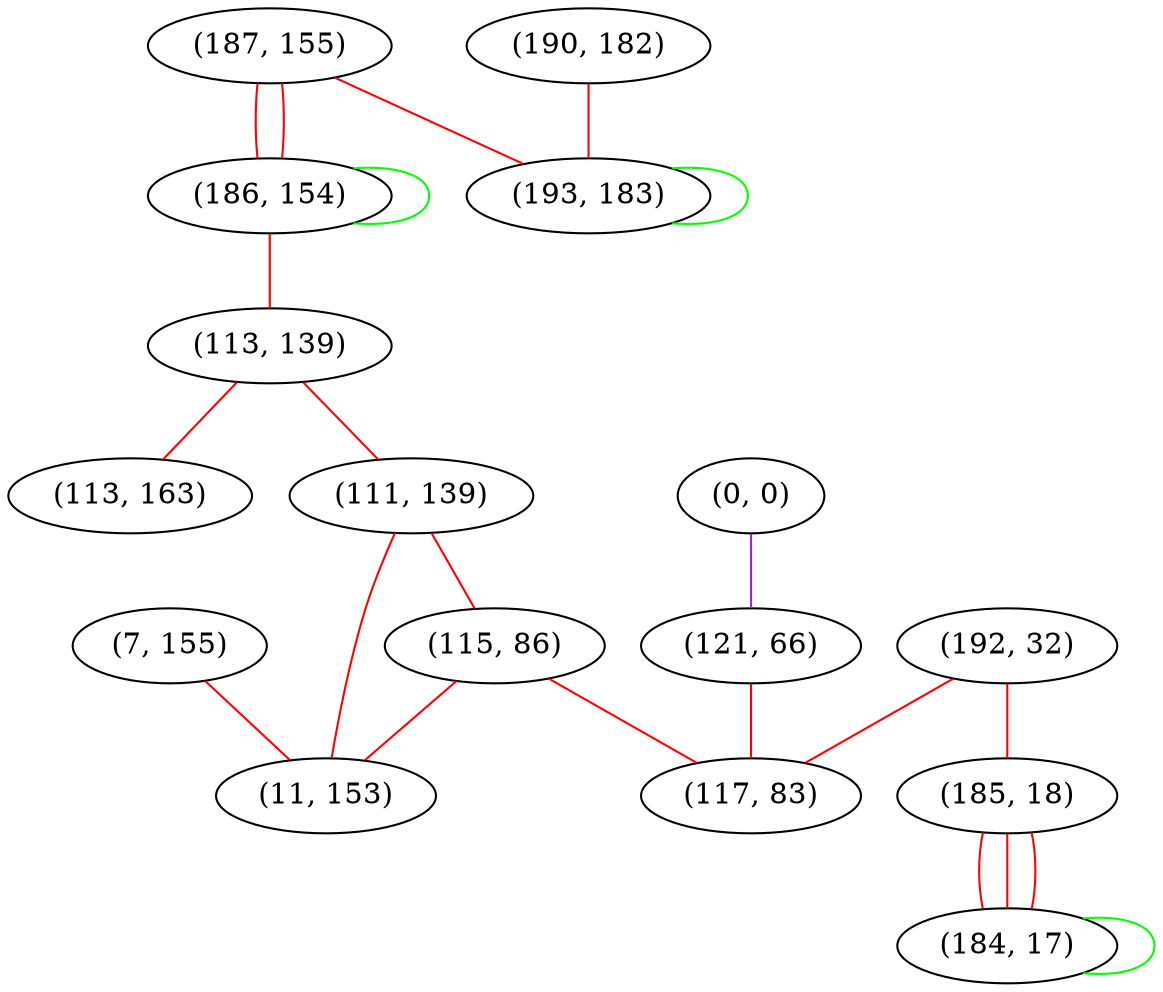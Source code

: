 graph "" {
"(192, 32)";
"(187, 155)";
"(186, 154)";
"(185, 18)";
"(7, 155)";
"(113, 139)";
"(184, 17)";
"(0, 0)";
"(190, 182)";
"(111, 139)";
"(113, 163)";
"(115, 86)";
"(193, 183)";
"(121, 66)";
"(11, 153)";
"(117, 83)";
"(192, 32)" -- "(185, 18)"  [color=red, key=0, weight=1];
"(192, 32)" -- "(117, 83)"  [color=red, key=0, weight=1];
"(187, 155)" -- "(193, 183)"  [color=red, key=0, weight=1];
"(187, 155)" -- "(186, 154)"  [color=red, key=0, weight=1];
"(187, 155)" -- "(186, 154)"  [color=red, key=1, weight=1];
"(186, 154)" -- "(113, 139)"  [color=red, key=0, weight=1];
"(186, 154)" -- "(186, 154)"  [color=green, key=0, weight=2];
"(185, 18)" -- "(184, 17)"  [color=red, key=0, weight=1];
"(185, 18)" -- "(184, 17)"  [color=red, key=1, weight=1];
"(185, 18)" -- "(184, 17)"  [color=red, key=2, weight=1];
"(7, 155)" -- "(11, 153)"  [color=red, key=0, weight=1];
"(113, 139)" -- "(111, 139)"  [color=red, key=0, weight=1];
"(113, 139)" -- "(113, 163)"  [color=red, key=0, weight=1];
"(184, 17)" -- "(184, 17)"  [color=green, key=0, weight=2];
"(0, 0)" -- "(121, 66)"  [color=purple, key=0, weight=4];
"(190, 182)" -- "(193, 183)"  [color=red, key=0, weight=1];
"(111, 139)" -- "(11, 153)"  [color=red, key=0, weight=1];
"(111, 139)" -- "(115, 86)"  [color=red, key=0, weight=1];
"(115, 86)" -- "(11, 153)"  [color=red, key=0, weight=1];
"(115, 86)" -- "(117, 83)"  [color=red, key=0, weight=1];
"(193, 183)" -- "(193, 183)"  [color=green, key=0, weight=2];
"(121, 66)" -- "(117, 83)"  [color=red, key=0, weight=1];
}
